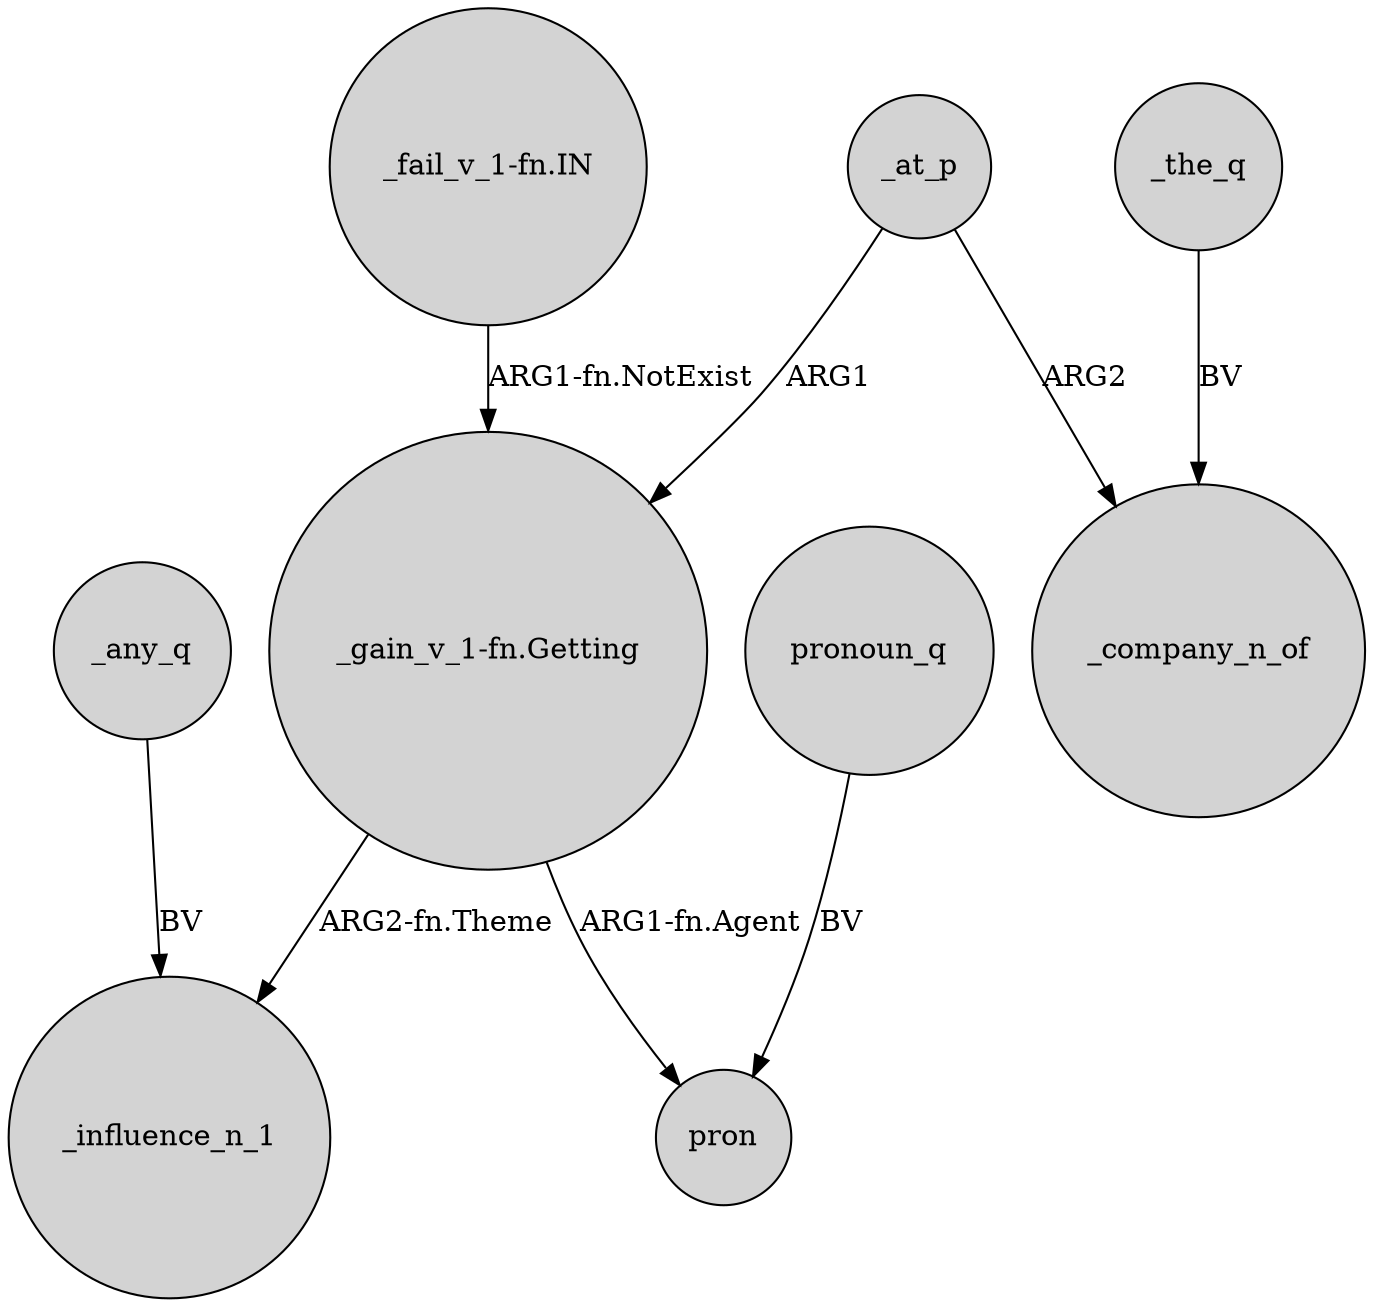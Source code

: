 digraph {
	node [shape=circle style=filled]
	"_fail_v_1-fn.IN" -> "_gain_v_1-fn.Getting" [label="ARG1-fn.NotExist"]
	_at_p -> _company_n_of [label=ARG2]
	_at_p -> "_gain_v_1-fn.Getting" [label=ARG1]
	_the_q -> _company_n_of [label=BV]
	"_gain_v_1-fn.Getting" -> _influence_n_1 [label="ARG2-fn.Theme"]
	_any_q -> _influence_n_1 [label=BV]
	"_gain_v_1-fn.Getting" -> pron [label="ARG1-fn.Agent"]
	pronoun_q -> pron [label=BV]
}
